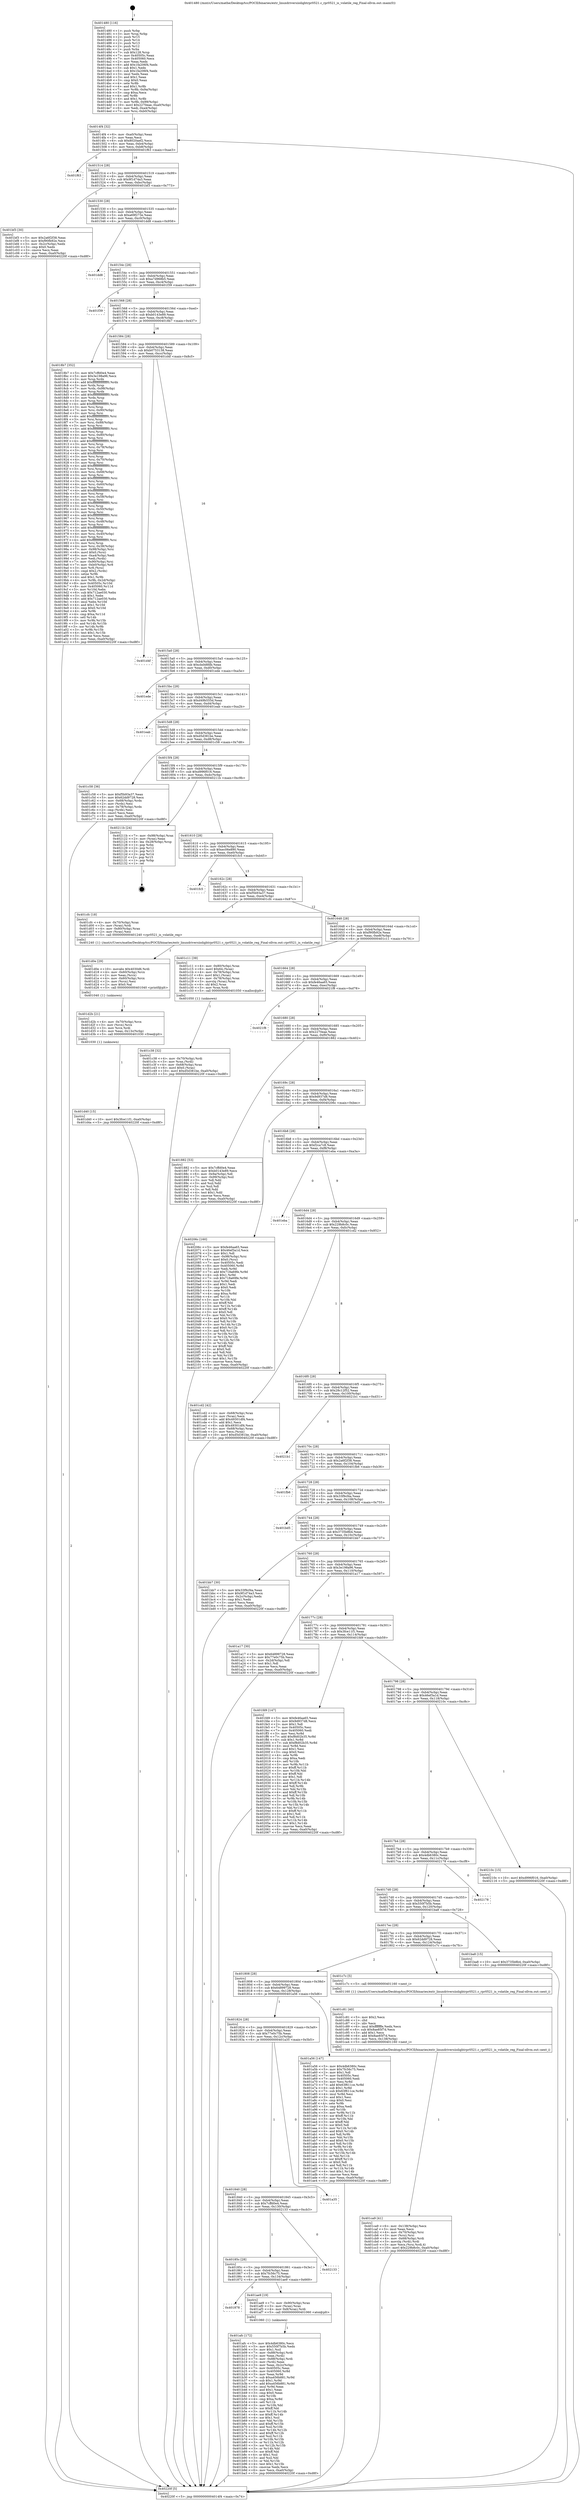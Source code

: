 digraph "0x401480" {
  label = "0x401480 (/mnt/c/Users/mathe/Desktop/tcc/POCII/binaries/extr_linuxdriversiiolightrpr0521.c_rpr0521_is_volatile_reg_Final-ollvm.out::main(0))"
  labelloc = "t"
  node[shape=record]

  Entry [label="",width=0.3,height=0.3,shape=circle,fillcolor=black,style=filled]
  "0x4014f4" [label="{
     0x4014f4 [32]\l
     | [instrs]\l
     &nbsp;&nbsp;0x4014f4 \<+6\>: mov -0xa0(%rbp),%eax\l
     &nbsp;&nbsp;0x4014fa \<+2\>: mov %eax,%ecx\l
     &nbsp;&nbsp;0x4014fc \<+6\>: sub $0x8020aef2,%ecx\l
     &nbsp;&nbsp;0x401502 \<+6\>: mov %eax,-0xb4(%rbp)\l
     &nbsp;&nbsp;0x401508 \<+6\>: mov %ecx,-0xb8(%rbp)\l
     &nbsp;&nbsp;0x40150e \<+6\>: je 0000000000401f63 \<main+0xae3\>\l
  }"]
  "0x401f63" [label="{
     0x401f63\l
  }", style=dashed]
  "0x401514" [label="{
     0x401514 [28]\l
     | [instrs]\l
     &nbsp;&nbsp;0x401514 \<+5\>: jmp 0000000000401519 \<main+0x99\>\l
     &nbsp;&nbsp;0x401519 \<+6\>: mov -0xb4(%rbp),%eax\l
     &nbsp;&nbsp;0x40151f \<+5\>: sub $0x9f1d74a3,%eax\l
     &nbsp;&nbsp;0x401524 \<+6\>: mov %eax,-0xbc(%rbp)\l
     &nbsp;&nbsp;0x40152a \<+6\>: je 0000000000401bf3 \<main+0x773\>\l
  }"]
  Exit [label="",width=0.3,height=0.3,shape=circle,fillcolor=black,style=filled,peripheries=2]
  "0x401bf3" [label="{
     0x401bf3 [30]\l
     | [instrs]\l
     &nbsp;&nbsp;0x401bf3 \<+5\>: mov $0x2a6f2f38,%eax\l
     &nbsp;&nbsp;0x401bf8 \<+5\>: mov $0xf90fb92e,%ecx\l
     &nbsp;&nbsp;0x401bfd \<+3\>: mov -0x2c(%rbp),%edx\l
     &nbsp;&nbsp;0x401c00 \<+3\>: cmp $0x0,%edx\l
     &nbsp;&nbsp;0x401c03 \<+3\>: cmove %ecx,%eax\l
     &nbsp;&nbsp;0x401c06 \<+6\>: mov %eax,-0xa0(%rbp)\l
     &nbsp;&nbsp;0x401c0c \<+5\>: jmp 000000000040220f \<main+0xd8f\>\l
  }"]
  "0x401530" [label="{
     0x401530 [28]\l
     | [instrs]\l
     &nbsp;&nbsp;0x401530 \<+5\>: jmp 0000000000401535 \<main+0xb5\>\l
     &nbsp;&nbsp;0x401535 \<+6\>: mov -0xb4(%rbp),%eax\l
     &nbsp;&nbsp;0x40153b \<+5\>: sub $0xa69f273e,%eax\l
     &nbsp;&nbsp;0x401540 \<+6\>: mov %eax,-0xc0(%rbp)\l
     &nbsp;&nbsp;0x401546 \<+6\>: je 0000000000401dd8 \<main+0x958\>\l
  }"]
  "0x401d40" [label="{
     0x401d40 [15]\l
     | [instrs]\l
     &nbsp;&nbsp;0x401d40 \<+10\>: movl $0x3fce11f1,-0xa0(%rbp)\l
     &nbsp;&nbsp;0x401d4a \<+5\>: jmp 000000000040220f \<main+0xd8f\>\l
  }"]
  "0x401dd8" [label="{
     0x401dd8\l
  }", style=dashed]
  "0x40154c" [label="{
     0x40154c [28]\l
     | [instrs]\l
     &nbsp;&nbsp;0x40154c \<+5\>: jmp 0000000000401551 \<main+0xd1\>\l
     &nbsp;&nbsp;0x401551 \<+6\>: mov -0xb4(%rbp),%eax\l
     &nbsp;&nbsp;0x401557 \<+5\>: sub $0xa7d968b5,%eax\l
     &nbsp;&nbsp;0x40155c \<+6\>: mov %eax,-0xc4(%rbp)\l
     &nbsp;&nbsp;0x401562 \<+6\>: je 0000000000401f39 \<main+0xab9\>\l
  }"]
  "0x401d2b" [label="{
     0x401d2b [21]\l
     | [instrs]\l
     &nbsp;&nbsp;0x401d2b \<+4\>: mov -0x70(%rbp),%rcx\l
     &nbsp;&nbsp;0x401d2f \<+3\>: mov (%rcx),%rcx\l
     &nbsp;&nbsp;0x401d32 \<+3\>: mov %rcx,%rdi\l
     &nbsp;&nbsp;0x401d35 \<+6\>: mov %eax,-0x13c(%rbp)\l
     &nbsp;&nbsp;0x401d3b \<+5\>: call 0000000000401030 \<free@plt\>\l
     | [calls]\l
     &nbsp;&nbsp;0x401030 \{1\} (unknown)\l
  }"]
  "0x401f39" [label="{
     0x401f39\l
  }", style=dashed]
  "0x401568" [label="{
     0x401568 [28]\l
     | [instrs]\l
     &nbsp;&nbsp;0x401568 \<+5\>: jmp 000000000040156d \<main+0xed\>\l
     &nbsp;&nbsp;0x40156d \<+6\>: mov -0xb4(%rbp),%eax\l
     &nbsp;&nbsp;0x401573 \<+5\>: sub $0xb0143e89,%eax\l
     &nbsp;&nbsp;0x401578 \<+6\>: mov %eax,-0xc8(%rbp)\l
     &nbsp;&nbsp;0x40157e \<+6\>: je 00000000004018b7 \<main+0x437\>\l
  }"]
  "0x401d0e" [label="{
     0x401d0e [29]\l
     | [instrs]\l
     &nbsp;&nbsp;0x401d0e \<+10\>: movabs $0x4030d6,%rdi\l
     &nbsp;&nbsp;0x401d18 \<+4\>: mov -0x60(%rbp),%rcx\l
     &nbsp;&nbsp;0x401d1c \<+2\>: mov %eax,(%rcx)\l
     &nbsp;&nbsp;0x401d1e \<+4\>: mov -0x60(%rbp),%rcx\l
     &nbsp;&nbsp;0x401d22 \<+2\>: mov (%rcx),%esi\l
     &nbsp;&nbsp;0x401d24 \<+2\>: mov $0x0,%al\l
     &nbsp;&nbsp;0x401d26 \<+5\>: call 0000000000401040 \<printf@plt\>\l
     | [calls]\l
     &nbsp;&nbsp;0x401040 \{1\} (unknown)\l
  }"]
  "0x4018b7" [label="{
     0x4018b7 [352]\l
     | [instrs]\l
     &nbsp;&nbsp;0x4018b7 \<+5\>: mov $0x7cffd0e4,%eax\l
     &nbsp;&nbsp;0x4018bc \<+5\>: mov $0x3e198a96,%ecx\l
     &nbsp;&nbsp;0x4018c1 \<+3\>: mov %rsp,%rdx\l
     &nbsp;&nbsp;0x4018c4 \<+4\>: add $0xfffffffffffffff0,%rdx\l
     &nbsp;&nbsp;0x4018c8 \<+3\>: mov %rdx,%rsp\l
     &nbsp;&nbsp;0x4018cb \<+7\>: mov %rdx,-0x98(%rbp)\l
     &nbsp;&nbsp;0x4018d2 \<+3\>: mov %rsp,%rdx\l
     &nbsp;&nbsp;0x4018d5 \<+4\>: add $0xfffffffffffffff0,%rdx\l
     &nbsp;&nbsp;0x4018d9 \<+3\>: mov %rdx,%rsp\l
     &nbsp;&nbsp;0x4018dc \<+3\>: mov %rsp,%rsi\l
     &nbsp;&nbsp;0x4018df \<+4\>: add $0xfffffffffffffff0,%rsi\l
     &nbsp;&nbsp;0x4018e3 \<+3\>: mov %rsi,%rsp\l
     &nbsp;&nbsp;0x4018e6 \<+7\>: mov %rsi,-0x90(%rbp)\l
     &nbsp;&nbsp;0x4018ed \<+3\>: mov %rsp,%rsi\l
     &nbsp;&nbsp;0x4018f0 \<+4\>: add $0xfffffffffffffff0,%rsi\l
     &nbsp;&nbsp;0x4018f4 \<+3\>: mov %rsi,%rsp\l
     &nbsp;&nbsp;0x4018f7 \<+7\>: mov %rsi,-0x88(%rbp)\l
     &nbsp;&nbsp;0x4018fe \<+3\>: mov %rsp,%rsi\l
     &nbsp;&nbsp;0x401901 \<+4\>: add $0xfffffffffffffff0,%rsi\l
     &nbsp;&nbsp;0x401905 \<+3\>: mov %rsi,%rsp\l
     &nbsp;&nbsp;0x401908 \<+4\>: mov %rsi,-0x80(%rbp)\l
     &nbsp;&nbsp;0x40190c \<+3\>: mov %rsp,%rsi\l
     &nbsp;&nbsp;0x40190f \<+4\>: add $0xfffffffffffffff0,%rsi\l
     &nbsp;&nbsp;0x401913 \<+3\>: mov %rsi,%rsp\l
     &nbsp;&nbsp;0x401916 \<+4\>: mov %rsi,-0x78(%rbp)\l
     &nbsp;&nbsp;0x40191a \<+3\>: mov %rsp,%rsi\l
     &nbsp;&nbsp;0x40191d \<+4\>: add $0xfffffffffffffff0,%rsi\l
     &nbsp;&nbsp;0x401921 \<+3\>: mov %rsi,%rsp\l
     &nbsp;&nbsp;0x401924 \<+4\>: mov %rsi,-0x70(%rbp)\l
     &nbsp;&nbsp;0x401928 \<+3\>: mov %rsp,%rsi\l
     &nbsp;&nbsp;0x40192b \<+4\>: add $0xfffffffffffffff0,%rsi\l
     &nbsp;&nbsp;0x40192f \<+3\>: mov %rsi,%rsp\l
     &nbsp;&nbsp;0x401932 \<+4\>: mov %rsi,-0x68(%rbp)\l
     &nbsp;&nbsp;0x401936 \<+3\>: mov %rsp,%rsi\l
     &nbsp;&nbsp;0x401939 \<+4\>: add $0xfffffffffffffff0,%rsi\l
     &nbsp;&nbsp;0x40193d \<+3\>: mov %rsi,%rsp\l
     &nbsp;&nbsp;0x401940 \<+4\>: mov %rsi,-0x60(%rbp)\l
     &nbsp;&nbsp;0x401944 \<+3\>: mov %rsp,%rsi\l
     &nbsp;&nbsp;0x401947 \<+4\>: add $0xfffffffffffffff0,%rsi\l
     &nbsp;&nbsp;0x40194b \<+3\>: mov %rsi,%rsp\l
     &nbsp;&nbsp;0x40194e \<+4\>: mov %rsi,-0x58(%rbp)\l
     &nbsp;&nbsp;0x401952 \<+3\>: mov %rsp,%rsi\l
     &nbsp;&nbsp;0x401955 \<+4\>: add $0xfffffffffffffff0,%rsi\l
     &nbsp;&nbsp;0x401959 \<+3\>: mov %rsi,%rsp\l
     &nbsp;&nbsp;0x40195c \<+4\>: mov %rsi,-0x50(%rbp)\l
     &nbsp;&nbsp;0x401960 \<+3\>: mov %rsp,%rsi\l
     &nbsp;&nbsp;0x401963 \<+4\>: add $0xfffffffffffffff0,%rsi\l
     &nbsp;&nbsp;0x401967 \<+3\>: mov %rsi,%rsp\l
     &nbsp;&nbsp;0x40196a \<+4\>: mov %rsi,-0x48(%rbp)\l
     &nbsp;&nbsp;0x40196e \<+3\>: mov %rsp,%rsi\l
     &nbsp;&nbsp;0x401971 \<+4\>: add $0xfffffffffffffff0,%rsi\l
     &nbsp;&nbsp;0x401975 \<+3\>: mov %rsi,%rsp\l
     &nbsp;&nbsp;0x401978 \<+4\>: mov %rsi,-0x40(%rbp)\l
     &nbsp;&nbsp;0x40197c \<+3\>: mov %rsp,%rsi\l
     &nbsp;&nbsp;0x40197f \<+4\>: add $0xfffffffffffffff0,%rsi\l
     &nbsp;&nbsp;0x401983 \<+3\>: mov %rsi,%rsp\l
     &nbsp;&nbsp;0x401986 \<+4\>: mov %rsi,-0x38(%rbp)\l
     &nbsp;&nbsp;0x40198a \<+7\>: mov -0x98(%rbp),%rsi\l
     &nbsp;&nbsp;0x401991 \<+6\>: movl $0x0,(%rsi)\l
     &nbsp;&nbsp;0x401997 \<+6\>: mov -0xa4(%rbp),%edi\l
     &nbsp;&nbsp;0x40199d \<+2\>: mov %edi,(%rdx)\l
     &nbsp;&nbsp;0x40199f \<+7\>: mov -0x90(%rbp),%rsi\l
     &nbsp;&nbsp;0x4019a6 \<+7\>: mov -0xb0(%rbp),%r8\l
     &nbsp;&nbsp;0x4019ad \<+3\>: mov %r8,(%rsi)\l
     &nbsp;&nbsp;0x4019b0 \<+3\>: cmpl $0x2,(%rdx)\l
     &nbsp;&nbsp;0x4019b3 \<+4\>: setne %r9b\l
     &nbsp;&nbsp;0x4019b7 \<+4\>: and $0x1,%r9b\l
     &nbsp;&nbsp;0x4019bb \<+4\>: mov %r9b,-0x2d(%rbp)\l
     &nbsp;&nbsp;0x4019bf \<+8\>: mov 0x40505c,%r10d\l
     &nbsp;&nbsp;0x4019c7 \<+8\>: mov 0x405060,%r11d\l
     &nbsp;&nbsp;0x4019cf \<+3\>: mov %r10d,%ebx\l
     &nbsp;&nbsp;0x4019d2 \<+6\>: sub $0x712ae030,%ebx\l
     &nbsp;&nbsp;0x4019d8 \<+3\>: sub $0x1,%ebx\l
     &nbsp;&nbsp;0x4019db \<+6\>: add $0x712ae030,%ebx\l
     &nbsp;&nbsp;0x4019e1 \<+4\>: imul %ebx,%r10d\l
     &nbsp;&nbsp;0x4019e5 \<+4\>: and $0x1,%r10d\l
     &nbsp;&nbsp;0x4019e9 \<+4\>: cmp $0x0,%r10d\l
     &nbsp;&nbsp;0x4019ed \<+4\>: sete %r9b\l
     &nbsp;&nbsp;0x4019f1 \<+4\>: cmp $0xa,%r11d\l
     &nbsp;&nbsp;0x4019f5 \<+4\>: setl %r14b\l
     &nbsp;&nbsp;0x4019f9 \<+3\>: mov %r9b,%r15b\l
     &nbsp;&nbsp;0x4019fc \<+3\>: and %r14b,%r15b\l
     &nbsp;&nbsp;0x4019ff \<+3\>: xor %r14b,%r9b\l
     &nbsp;&nbsp;0x401a02 \<+3\>: or %r9b,%r15b\l
     &nbsp;&nbsp;0x401a05 \<+4\>: test $0x1,%r15b\l
     &nbsp;&nbsp;0x401a09 \<+3\>: cmovne %ecx,%eax\l
     &nbsp;&nbsp;0x401a0c \<+6\>: mov %eax,-0xa0(%rbp)\l
     &nbsp;&nbsp;0x401a12 \<+5\>: jmp 000000000040220f \<main+0xd8f\>\l
  }"]
  "0x401584" [label="{
     0x401584 [28]\l
     | [instrs]\l
     &nbsp;&nbsp;0x401584 \<+5\>: jmp 0000000000401589 \<main+0x109\>\l
     &nbsp;&nbsp;0x401589 \<+6\>: mov -0xb4(%rbp),%eax\l
     &nbsp;&nbsp;0x40158f \<+5\>: sub $0xb0753138,%eax\l
     &nbsp;&nbsp;0x401594 \<+6\>: mov %eax,-0xcc(%rbp)\l
     &nbsp;&nbsp;0x40159a \<+6\>: je 0000000000401d4f \<main+0x8cf\>\l
  }"]
  "0x401ca9" [label="{
     0x401ca9 [41]\l
     | [instrs]\l
     &nbsp;&nbsp;0x401ca9 \<+6\>: mov -0x138(%rbp),%ecx\l
     &nbsp;&nbsp;0x401caf \<+3\>: imul %eax,%ecx\l
     &nbsp;&nbsp;0x401cb2 \<+4\>: mov -0x70(%rbp),%rsi\l
     &nbsp;&nbsp;0x401cb6 \<+3\>: mov (%rsi),%rsi\l
     &nbsp;&nbsp;0x401cb9 \<+4\>: mov -0x68(%rbp),%rdi\l
     &nbsp;&nbsp;0x401cbd \<+3\>: movslq (%rdi),%rdi\l
     &nbsp;&nbsp;0x401cc0 \<+3\>: mov %ecx,(%rsi,%rdi,4)\l
     &nbsp;&nbsp;0x401cc3 \<+10\>: movl $0x229b8c0c,-0xa0(%rbp)\l
     &nbsp;&nbsp;0x401ccd \<+5\>: jmp 000000000040220f \<main+0xd8f\>\l
  }"]
  "0x401d4f" [label="{
     0x401d4f\l
  }", style=dashed]
  "0x4015a0" [label="{
     0x4015a0 [28]\l
     | [instrs]\l
     &nbsp;&nbsp;0x4015a0 \<+5\>: jmp 00000000004015a5 \<main+0x125\>\l
     &nbsp;&nbsp;0x4015a5 \<+6\>: mov -0xb4(%rbp),%eax\l
     &nbsp;&nbsp;0x4015ab \<+5\>: sub $0xcbd48fdb,%eax\l
     &nbsp;&nbsp;0x4015b0 \<+6\>: mov %eax,-0xd0(%rbp)\l
     &nbsp;&nbsp;0x4015b6 \<+6\>: je 0000000000401ede \<main+0xa5e\>\l
  }"]
  "0x401c81" [label="{
     0x401c81 [40]\l
     | [instrs]\l
     &nbsp;&nbsp;0x401c81 \<+5\>: mov $0x2,%ecx\l
     &nbsp;&nbsp;0x401c86 \<+1\>: cltd\l
     &nbsp;&nbsp;0x401c87 \<+2\>: idiv %ecx\l
     &nbsp;&nbsp;0x401c89 \<+6\>: imul $0xfffffffe,%edx,%ecx\l
     &nbsp;&nbsp;0x401c8f \<+6\>: sub $0x8ae85f7d,%ecx\l
     &nbsp;&nbsp;0x401c95 \<+3\>: add $0x1,%ecx\l
     &nbsp;&nbsp;0x401c98 \<+6\>: add $0x8ae85f7d,%ecx\l
     &nbsp;&nbsp;0x401c9e \<+6\>: mov %ecx,-0x138(%rbp)\l
     &nbsp;&nbsp;0x401ca4 \<+5\>: call 0000000000401160 \<next_i\>\l
     | [calls]\l
     &nbsp;&nbsp;0x401160 \{1\} (/mnt/c/Users/mathe/Desktop/tcc/POCII/binaries/extr_linuxdriversiiolightrpr0521.c_rpr0521_is_volatile_reg_Final-ollvm.out::next_i)\l
  }"]
  "0x401ede" [label="{
     0x401ede\l
  }", style=dashed]
  "0x4015bc" [label="{
     0x4015bc [28]\l
     | [instrs]\l
     &nbsp;&nbsp;0x4015bc \<+5\>: jmp 00000000004015c1 \<main+0x141\>\l
     &nbsp;&nbsp;0x4015c1 \<+6\>: mov -0xb4(%rbp),%eax\l
     &nbsp;&nbsp;0x4015c7 \<+5\>: sub $0xd49b555d,%eax\l
     &nbsp;&nbsp;0x4015cc \<+6\>: mov %eax,-0xd4(%rbp)\l
     &nbsp;&nbsp;0x4015d2 \<+6\>: je 0000000000401eab \<main+0xa2b\>\l
  }"]
  "0x401c38" [label="{
     0x401c38 [32]\l
     | [instrs]\l
     &nbsp;&nbsp;0x401c38 \<+4\>: mov -0x70(%rbp),%rdi\l
     &nbsp;&nbsp;0x401c3c \<+3\>: mov %rax,(%rdi)\l
     &nbsp;&nbsp;0x401c3f \<+4\>: mov -0x68(%rbp),%rax\l
     &nbsp;&nbsp;0x401c43 \<+6\>: movl $0x0,(%rax)\l
     &nbsp;&nbsp;0x401c49 \<+10\>: movl $0xd5d381be,-0xa0(%rbp)\l
     &nbsp;&nbsp;0x401c53 \<+5\>: jmp 000000000040220f \<main+0xd8f\>\l
  }"]
  "0x401eab" [label="{
     0x401eab\l
  }", style=dashed]
  "0x4015d8" [label="{
     0x4015d8 [28]\l
     | [instrs]\l
     &nbsp;&nbsp;0x4015d8 \<+5\>: jmp 00000000004015dd \<main+0x15d\>\l
     &nbsp;&nbsp;0x4015dd \<+6\>: mov -0xb4(%rbp),%eax\l
     &nbsp;&nbsp;0x4015e3 \<+5\>: sub $0xd5d381be,%eax\l
     &nbsp;&nbsp;0x4015e8 \<+6\>: mov %eax,-0xd8(%rbp)\l
     &nbsp;&nbsp;0x4015ee \<+6\>: je 0000000000401c58 \<main+0x7d8\>\l
  }"]
  "0x401afc" [label="{
     0x401afc [172]\l
     | [instrs]\l
     &nbsp;&nbsp;0x401afc \<+5\>: mov $0x4db6380c,%ecx\l
     &nbsp;&nbsp;0x401b01 \<+5\>: mov $0x550f7b5b,%edx\l
     &nbsp;&nbsp;0x401b06 \<+3\>: mov $0x1,%sil\l
     &nbsp;&nbsp;0x401b09 \<+7\>: mov -0x88(%rbp),%rdi\l
     &nbsp;&nbsp;0x401b10 \<+2\>: mov %eax,(%rdi)\l
     &nbsp;&nbsp;0x401b12 \<+7\>: mov -0x88(%rbp),%rdi\l
     &nbsp;&nbsp;0x401b19 \<+2\>: mov (%rdi),%eax\l
     &nbsp;&nbsp;0x401b1b \<+3\>: mov %eax,-0x2c(%rbp)\l
     &nbsp;&nbsp;0x401b1e \<+7\>: mov 0x40505c,%eax\l
     &nbsp;&nbsp;0x401b25 \<+8\>: mov 0x405060,%r8d\l
     &nbsp;&nbsp;0x401b2d \<+3\>: mov %eax,%r9d\l
     &nbsp;&nbsp;0x401b30 \<+7\>: sub $0xa456b881,%r9d\l
     &nbsp;&nbsp;0x401b37 \<+4\>: sub $0x1,%r9d\l
     &nbsp;&nbsp;0x401b3b \<+7\>: add $0xa456b881,%r9d\l
     &nbsp;&nbsp;0x401b42 \<+4\>: imul %r9d,%eax\l
     &nbsp;&nbsp;0x401b46 \<+3\>: and $0x1,%eax\l
     &nbsp;&nbsp;0x401b49 \<+3\>: cmp $0x0,%eax\l
     &nbsp;&nbsp;0x401b4c \<+4\>: sete %r10b\l
     &nbsp;&nbsp;0x401b50 \<+4\>: cmp $0xa,%r8d\l
     &nbsp;&nbsp;0x401b54 \<+4\>: setl %r11b\l
     &nbsp;&nbsp;0x401b58 \<+3\>: mov %r10b,%bl\l
     &nbsp;&nbsp;0x401b5b \<+3\>: xor $0xff,%bl\l
     &nbsp;&nbsp;0x401b5e \<+3\>: mov %r11b,%r14b\l
     &nbsp;&nbsp;0x401b61 \<+4\>: xor $0xff,%r14b\l
     &nbsp;&nbsp;0x401b65 \<+4\>: xor $0x1,%sil\l
     &nbsp;&nbsp;0x401b69 \<+3\>: mov %bl,%r15b\l
     &nbsp;&nbsp;0x401b6c \<+4\>: and $0xff,%r15b\l
     &nbsp;&nbsp;0x401b70 \<+3\>: and %sil,%r10b\l
     &nbsp;&nbsp;0x401b73 \<+3\>: mov %r14b,%r12b\l
     &nbsp;&nbsp;0x401b76 \<+4\>: and $0xff,%r12b\l
     &nbsp;&nbsp;0x401b7a \<+3\>: and %sil,%r11b\l
     &nbsp;&nbsp;0x401b7d \<+3\>: or %r10b,%r15b\l
     &nbsp;&nbsp;0x401b80 \<+3\>: or %r11b,%r12b\l
     &nbsp;&nbsp;0x401b83 \<+3\>: xor %r12b,%r15b\l
     &nbsp;&nbsp;0x401b86 \<+3\>: or %r14b,%bl\l
     &nbsp;&nbsp;0x401b89 \<+3\>: xor $0xff,%bl\l
     &nbsp;&nbsp;0x401b8c \<+4\>: or $0x1,%sil\l
     &nbsp;&nbsp;0x401b90 \<+3\>: and %sil,%bl\l
     &nbsp;&nbsp;0x401b93 \<+3\>: or %bl,%r15b\l
     &nbsp;&nbsp;0x401b96 \<+4\>: test $0x1,%r15b\l
     &nbsp;&nbsp;0x401b9a \<+3\>: cmovne %edx,%ecx\l
     &nbsp;&nbsp;0x401b9d \<+6\>: mov %ecx,-0xa0(%rbp)\l
     &nbsp;&nbsp;0x401ba3 \<+5\>: jmp 000000000040220f \<main+0xd8f\>\l
  }"]
  "0x401c58" [label="{
     0x401c58 [36]\l
     | [instrs]\l
     &nbsp;&nbsp;0x401c58 \<+5\>: mov $0xf5b93a37,%eax\l
     &nbsp;&nbsp;0x401c5d \<+5\>: mov $0x62dd9728,%ecx\l
     &nbsp;&nbsp;0x401c62 \<+4\>: mov -0x68(%rbp),%rdx\l
     &nbsp;&nbsp;0x401c66 \<+2\>: mov (%rdx),%esi\l
     &nbsp;&nbsp;0x401c68 \<+4\>: mov -0x78(%rbp),%rdx\l
     &nbsp;&nbsp;0x401c6c \<+2\>: cmp (%rdx),%esi\l
     &nbsp;&nbsp;0x401c6e \<+3\>: cmovl %ecx,%eax\l
     &nbsp;&nbsp;0x401c71 \<+6\>: mov %eax,-0xa0(%rbp)\l
     &nbsp;&nbsp;0x401c77 \<+5\>: jmp 000000000040220f \<main+0xd8f\>\l
  }"]
  "0x4015f4" [label="{
     0x4015f4 [28]\l
     | [instrs]\l
     &nbsp;&nbsp;0x4015f4 \<+5\>: jmp 00000000004015f9 \<main+0x179\>\l
     &nbsp;&nbsp;0x4015f9 \<+6\>: mov -0xb4(%rbp),%eax\l
     &nbsp;&nbsp;0x4015ff \<+5\>: sub $0xd996f016,%eax\l
     &nbsp;&nbsp;0x401604 \<+6\>: mov %eax,-0xdc(%rbp)\l
     &nbsp;&nbsp;0x40160a \<+6\>: je 000000000040211b \<main+0xc9b\>\l
  }"]
  "0x401878" [label="{
     0x401878\l
  }", style=dashed]
  "0x40211b" [label="{
     0x40211b [24]\l
     | [instrs]\l
     &nbsp;&nbsp;0x40211b \<+7\>: mov -0x98(%rbp),%rax\l
     &nbsp;&nbsp;0x402122 \<+2\>: mov (%rax),%eax\l
     &nbsp;&nbsp;0x402124 \<+4\>: lea -0x28(%rbp),%rsp\l
     &nbsp;&nbsp;0x402128 \<+1\>: pop %rbx\l
     &nbsp;&nbsp;0x402129 \<+2\>: pop %r12\l
     &nbsp;&nbsp;0x40212b \<+2\>: pop %r13\l
     &nbsp;&nbsp;0x40212d \<+2\>: pop %r14\l
     &nbsp;&nbsp;0x40212f \<+2\>: pop %r15\l
     &nbsp;&nbsp;0x402131 \<+1\>: pop %rbp\l
     &nbsp;&nbsp;0x402132 \<+1\>: ret\l
  }"]
  "0x401610" [label="{
     0x401610 [28]\l
     | [instrs]\l
     &nbsp;&nbsp;0x401610 \<+5\>: jmp 0000000000401615 \<main+0x195\>\l
     &nbsp;&nbsp;0x401615 \<+6\>: mov -0xb4(%rbp),%eax\l
     &nbsp;&nbsp;0x40161b \<+5\>: sub $0xec06e890,%eax\l
     &nbsp;&nbsp;0x401620 \<+6\>: mov %eax,-0xe0(%rbp)\l
     &nbsp;&nbsp;0x401626 \<+6\>: je 0000000000401fc5 \<main+0xb45\>\l
  }"]
  "0x401ae9" [label="{
     0x401ae9 [19]\l
     | [instrs]\l
     &nbsp;&nbsp;0x401ae9 \<+7\>: mov -0x90(%rbp),%rax\l
     &nbsp;&nbsp;0x401af0 \<+3\>: mov (%rax),%rax\l
     &nbsp;&nbsp;0x401af3 \<+4\>: mov 0x8(%rax),%rdi\l
     &nbsp;&nbsp;0x401af7 \<+5\>: call 0000000000401060 \<atoi@plt\>\l
     | [calls]\l
     &nbsp;&nbsp;0x401060 \{1\} (unknown)\l
  }"]
  "0x401fc5" [label="{
     0x401fc5\l
  }", style=dashed]
  "0x40162c" [label="{
     0x40162c [28]\l
     | [instrs]\l
     &nbsp;&nbsp;0x40162c \<+5\>: jmp 0000000000401631 \<main+0x1b1\>\l
     &nbsp;&nbsp;0x401631 \<+6\>: mov -0xb4(%rbp),%eax\l
     &nbsp;&nbsp;0x401637 \<+5\>: sub $0xf5b93a37,%eax\l
     &nbsp;&nbsp;0x40163c \<+6\>: mov %eax,-0xe4(%rbp)\l
     &nbsp;&nbsp;0x401642 \<+6\>: je 0000000000401cfc \<main+0x87c\>\l
  }"]
  "0x40185c" [label="{
     0x40185c [28]\l
     | [instrs]\l
     &nbsp;&nbsp;0x40185c \<+5\>: jmp 0000000000401861 \<main+0x3e1\>\l
     &nbsp;&nbsp;0x401861 \<+6\>: mov -0xb4(%rbp),%eax\l
     &nbsp;&nbsp;0x401867 \<+5\>: sub $0x7fc56c75,%eax\l
     &nbsp;&nbsp;0x40186c \<+6\>: mov %eax,-0x134(%rbp)\l
     &nbsp;&nbsp;0x401872 \<+6\>: je 0000000000401ae9 \<main+0x669\>\l
  }"]
  "0x401cfc" [label="{
     0x401cfc [18]\l
     | [instrs]\l
     &nbsp;&nbsp;0x401cfc \<+4\>: mov -0x70(%rbp),%rax\l
     &nbsp;&nbsp;0x401d00 \<+3\>: mov (%rax),%rdi\l
     &nbsp;&nbsp;0x401d03 \<+4\>: mov -0x80(%rbp),%rax\l
     &nbsp;&nbsp;0x401d07 \<+2\>: mov (%rax),%esi\l
     &nbsp;&nbsp;0x401d09 \<+5\>: call 0000000000401240 \<rpr0521_is_volatile_reg\>\l
     | [calls]\l
     &nbsp;&nbsp;0x401240 \{1\} (/mnt/c/Users/mathe/Desktop/tcc/POCII/binaries/extr_linuxdriversiiolightrpr0521.c_rpr0521_is_volatile_reg_Final-ollvm.out::rpr0521_is_volatile_reg)\l
  }"]
  "0x401648" [label="{
     0x401648 [28]\l
     | [instrs]\l
     &nbsp;&nbsp;0x401648 \<+5\>: jmp 000000000040164d \<main+0x1cd\>\l
     &nbsp;&nbsp;0x40164d \<+6\>: mov -0xb4(%rbp),%eax\l
     &nbsp;&nbsp;0x401653 \<+5\>: sub $0xf90fb92e,%eax\l
     &nbsp;&nbsp;0x401658 \<+6\>: mov %eax,-0xe8(%rbp)\l
     &nbsp;&nbsp;0x40165e \<+6\>: je 0000000000401c11 \<main+0x791\>\l
  }"]
  "0x402133" [label="{
     0x402133\l
  }", style=dashed]
  "0x401c11" [label="{
     0x401c11 [39]\l
     | [instrs]\l
     &nbsp;&nbsp;0x401c11 \<+4\>: mov -0x80(%rbp),%rax\l
     &nbsp;&nbsp;0x401c15 \<+6\>: movl $0x64,(%rax)\l
     &nbsp;&nbsp;0x401c1b \<+4\>: mov -0x78(%rbp),%rax\l
     &nbsp;&nbsp;0x401c1f \<+6\>: movl $0x1,(%rax)\l
     &nbsp;&nbsp;0x401c25 \<+4\>: mov -0x78(%rbp),%rax\l
     &nbsp;&nbsp;0x401c29 \<+3\>: movslq (%rax),%rax\l
     &nbsp;&nbsp;0x401c2c \<+4\>: shl $0x2,%rax\l
     &nbsp;&nbsp;0x401c30 \<+3\>: mov %rax,%rdi\l
     &nbsp;&nbsp;0x401c33 \<+5\>: call 0000000000401050 \<malloc@plt\>\l
     | [calls]\l
     &nbsp;&nbsp;0x401050 \{1\} (unknown)\l
  }"]
  "0x401664" [label="{
     0x401664 [28]\l
     | [instrs]\l
     &nbsp;&nbsp;0x401664 \<+5\>: jmp 0000000000401669 \<main+0x1e9\>\l
     &nbsp;&nbsp;0x401669 \<+6\>: mov -0xb4(%rbp),%eax\l
     &nbsp;&nbsp;0x40166f \<+5\>: sub $0xfe46aa65,%eax\l
     &nbsp;&nbsp;0x401674 \<+6\>: mov %eax,-0xec(%rbp)\l
     &nbsp;&nbsp;0x40167a \<+6\>: je 00000000004021f8 \<main+0xd78\>\l
  }"]
  "0x401840" [label="{
     0x401840 [28]\l
     | [instrs]\l
     &nbsp;&nbsp;0x401840 \<+5\>: jmp 0000000000401845 \<main+0x3c5\>\l
     &nbsp;&nbsp;0x401845 \<+6\>: mov -0xb4(%rbp),%eax\l
     &nbsp;&nbsp;0x40184b \<+5\>: sub $0x7cffd0e4,%eax\l
     &nbsp;&nbsp;0x401850 \<+6\>: mov %eax,-0x130(%rbp)\l
     &nbsp;&nbsp;0x401856 \<+6\>: je 0000000000402133 \<main+0xcb3\>\l
  }"]
  "0x4021f8" [label="{
     0x4021f8\l
  }", style=dashed]
  "0x401680" [label="{
     0x401680 [28]\l
     | [instrs]\l
     &nbsp;&nbsp;0x401680 \<+5\>: jmp 0000000000401685 \<main+0x205\>\l
     &nbsp;&nbsp;0x401685 \<+6\>: mov -0xb4(%rbp),%eax\l
     &nbsp;&nbsp;0x40168b \<+5\>: sub $0x2270eae,%eax\l
     &nbsp;&nbsp;0x401690 \<+6\>: mov %eax,-0xf0(%rbp)\l
     &nbsp;&nbsp;0x401696 \<+6\>: je 0000000000401882 \<main+0x402\>\l
  }"]
  "0x401a35" [label="{
     0x401a35\l
  }", style=dashed]
  "0x401882" [label="{
     0x401882 [53]\l
     | [instrs]\l
     &nbsp;&nbsp;0x401882 \<+5\>: mov $0x7cffd0e4,%eax\l
     &nbsp;&nbsp;0x401887 \<+5\>: mov $0xb0143e89,%ecx\l
     &nbsp;&nbsp;0x40188c \<+6\>: mov -0x9a(%rbp),%dl\l
     &nbsp;&nbsp;0x401892 \<+7\>: mov -0x99(%rbp),%sil\l
     &nbsp;&nbsp;0x401899 \<+3\>: mov %dl,%dil\l
     &nbsp;&nbsp;0x40189c \<+3\>: and %sil,%dil\l
     &nbsp;&nbsp;0x40189f \<+3\>: xor %sil,%dl\l
     &nbsp;&nbsp;0x4018a2 \<+3\>: or %dl,%dil\l
     &nbsp;&nbsp;0x4018a5 \<+4\>: test $0x1,%dil\l
     &nbsp;&nbsp;0x4018a9 \<+3\>: cmovne %ecx,%eax\l
     &nbsp;&nbsp;0x4018ac \<+6\>: mov %eax,-0xa0(%rbp)\l
     &nbsp;&nbsp;0x4018b2 \<+5\>: jmp 000000000040220f \<main+0xd8f\>\l
  }"]
  "0x40169c" [label="{
     0x40169c [28]\l
     | [instrs]\l
     &nbsp;&nbsp;0x40169c \<+5\>: jmp 00000000004016a1 \<main+0x221\>\l
     &nbsp;&nbsp;0x4016a1 \<+6\>: mov -0xb4(%rbp),%eax\l
     &nbsp;&nbsp;0x4016a7 \<+5\>: sub $0x9d937d8,%eax\l
     &nbsp;&nbsp;0x4016ac \<+6\>: mov %eax,-0xf4(%rbp)\l
     &nbsp;&nbsp;0x4016b2 \<+6\>: je 000000000040206c \<main+0xbec\>\l
  }"]
  "0x40220f" [label="{
     0x40220f [5]\l
     | [instrs]\l
     &nbsp;&nbsp;0x40220f \<+5\>: jmp 00000000004014f4 \<main+0x74\>\l
  }"]
  "0x401480" [label="{
     0x401480 [116]\l
     | [instrs]\l
     &nbsp;&nbsp;0x401480 \<+1\>: push %rbp\l
     &nbsp;&nbsp;0x401481 \<+3\>: mov %rsp,%rbp\l
     &nbsp;&nbsp;0x401484 \<+2\>: push %r15\l
     &nbsp;&nbsp;0x401486 \<+2\>: push %r14\l
     &nbsp;&nbsp;0x401488 \<+2\>: push %r13\l
     &nbsp;&nbsp;0x40148a \<+2\>: push %r12\l
     &nbsp;&nbsp;0x40148c \<+1\>: push %rbx\l
     &nbsp;&nbsp;0x40148d \<+7\>: sub $0x128,%rsp\l
     &nbsp;&nbsp;0x401494 \<+7\>: mov 0x40505c,%eax\l
     &nbsp;&nbsp;0x40149b \<+7\>: mov 0x405060,%ecx\l
     &nbsp;&nbsp;0x4014a2 \<+2\>: mov %eax,%edx\l
     &nbsp;&nbsp;0x4014a4 \<+6\>: add $0x1fa206f4,%edx\l
     &nbsp;&nbsp;0x4014aa \<+3\>: sub $0x1,%edx\l
     &nbsp;&nbsp;0x4014ad \<+6\>: sub $0x1fa206f4,%edx\l
     &nbsp;&nbsp;0x4014b3 \<+3\>: imul %edx,%eax\l
     &nbsp;&nbsp;0x4014b6 \<+3\>: and $0x1,%eax\l
     &nbsp;&nbsp;0x4014b9 \<+3\>: cmp $0x0,%eax\l
     &nbsp;&nbsp;0x4014bc \<+4\>: sete %r8b\l
     &nbsp;&nbsp;0x4014c0 \<+4\>: and $0x1,%r8b\l
     &nbsp;&nbsp;0x4014c4 \<+7\>: mov %r8b,-0x9a(%rbp)\l
     &nbsp;&nbsp;0x4014cb \<+3\>: cmp $0xa,%ecx\l
     &nbsp;&nbsp;0x4014ce \<+4\>: setl %r8b\l
     &nbsp;&nbsp;0x4014d2 \<+4\>: and $0x1,%r8b\l
     &nbsp;&nbsp;0x4014d6 \<+7\>: mov %r8b,-0x99(%rbp)\l
     &nbsp;&nbsp;0x4014dd \<+10\>: movl $0x2270eae,-0xa0(%rbp)\l
     &nbsp;&nbsp;0x4014e7 \<+6\>: mov %edi,-0xa4(%rbp)\l
     &nbsp;&nbsp;0x4014ed \<+7\>: mov %rsi,-0xb0(%rbp)\l
  }"]
  "0x401824" [label="{
     0x401824 [28]\l
     | [instrs]\l
     &nbsp;&nbsp;0x401824 \<+5\>: jmp 0000000000401829 \<main+0x3a9\>\l
     &nbsp;&nbsp;0x401829 \<+6\>: mov -0xb4(%rbp),%eax\l
     &nbsp;&nbsp;0x40182f \<+5\>: sub $0x77e0c75b,%eax\l
     &nbsp;&nbsp;0x401834 \<+6\>: mov %eax,-0x12c(%rbp)\l
     &nbsp;&nbsp;0x40183a \<+6\>: je 0000000000401a35 \<main+0x5b5\>\l
  }"]
  "0x401a56" [label="{
     0x401a56 [147]\l
     | [instrs]\l
     &nbsp;&nbsp;0x401a56 \<+5\>: mov $0x4db6380c,%eax\l
     &nbsp;&nbsp;0x401a5b \<+5\>: mov $0x7fc56c75,%ecx\l
     &nbsp;&nbsp;0x401a60 \<+2\>: mov $0x1,%dl\l
     &nbsp;&nbsp;0x401a62 \<+7\>: mov 0x40505c,%esi\l
     &nbsp;&nbsp;0x401a69 \<+7\>: mov 0x405060,%edi\l
     &nbsp;&nbsp;0x401a70 \<+3\>: mov %esi,%r8d\l
     &nbsp;&nbsp;0x401a73 \<+7\>: add $0x63f611ce,%r8d\l
     &nbsp;&nbsp;0x401a7a \<+4\>: sub $0x1,%r8d\l
     &nbsp;&nbsp;0x401a7e \<+7\>: sub $0x63f611ce,%r8d\l
     &nbsp;&nbsp;0x401a85 \<+4\>: imul %r8d,%esi\l
     &nbsp;&nbsp;0x401a89 \<+3\>: and $0x1,%esi\l
     &nbsp;&nbsp;0x401a8c \<+3\>: cmp $0x0,%esi\l
     &nbsp;&nbsp;0x401a8f \<+4\>: sete %r9b\l
     &nbsp;&nbsp;0x401a93 \<+3\>: cmp $0xa,%edi\l
     &nbsp;&nbsp;0x401a96 \<+4\>: setl %r10b\l
     &nbsp;&nbsp;0x401a9a \<+3\>: mov %r9b,%r11b\l
     &nbsp;&nbsp;0x401a9d \<+4\>: xor $0xff,%r11b\l
     &nbsp;&nbsp;0x401aa1 \<+3\>: mov %r10b,%bl\l
     &nbsp;&nbsp;0x401aa4 \<+3\>: xor $0xff,%bl\l
     &nbsp;&nbsp;0x401aa7 \<+3\>: xor $0x0,%dl\l
     &nbsp;&nbsp;0x401aaa \<+3\>: mov %r11b,%r14b\l
     &nbsp;&nbsp;0x401aad \<+4\>: and $0x0,%r14b\l
     &nbsp;&nbsp;0x401ab1 \<+3\>: and %dl,%r9b\l
     &nbsp;&nbsp;0x401ab4 \<+3\>: mov %bl,%r15b\l
     &nbsp;&nbsp;0x401ab7 \<+4\>: and $0x0,%r15b\l
     &nbsp;&nbsp;0x401abb \<+3\>: and %dl,%r10b\l
     &nbsp;&nbsp;0x401abe \<+3\>: or %r9b,%r14b\l
     &nbsp;&nbsp;0x401ac1 \<+3\>: or %r10b,%r15b\l
     &nbsp;&nbsp;0x401ac4 \<+3\>: xor %r15b,%r14b\l
     &nbsp;&nbsp;0x401ac7 \<+3\>: or %bl,%r11b\l
     &nbsp;&nbsp;0x401aca \<+4\>: xor $0xff,%r11b\l
     &nbsp;&nbsp;0x401ace \<+3\>: or $0x0,%dl\l
     &nbsp;&nbsp;0x401ad1 \<+3\>: and %dl,%r11b\l
     &nbsp;&nbsp;0x401ad4 \<+3\>: or %r11b,%r14b\l
     &nbsp;&nbsp;0x401ad7 \<+4\>: test $0x1,%r14b\l
     &nbsp;&nbsp;0x401adb \<+3\>: cmovne %ecx,%eax\l
     &nbsp;&nbsp;0x401ade \<+6\>: mov %eax,-0xa0(%rbp)\l
     &nbsp;&nbsp;0x401ae4 \<+5\>: jmp 000000000040220f \<main+0xd8f\>\l
  }"]
  "0x40206c" [label="{
     0x40206c [160]\l
     | [instrs]\l
     &nbsp;&nbsp;0x40206c \<+5\>: mov $0xfe46aa65,%eax\l
     &nbsp;&nbsp;0x402071 \<+5\>: mov $0x46ef3a1d,%ecx\l
     &nbsp;&nbsp;0x402076 \<+2\>: mov $0x1,%dl\l
     &nbsp;&nbsp;0x402078 \<+7\>: mov -0x98(%rbp),%rsi\l
     &nbsp;&nbsp;0x40207f \<+6\>: movl $0x0,(%rsi)\l
     &nbsp;&nbsp;0x402085 \<+7\>: mov 0x40505c,%edi\l
     &nbsp;&nbsp;0x40208c \<+8\>: mov 0x405060,%r8d\l
     &nbsp;&nbsp;0x402094 \<+3\>: mov %edi,%r9d\l
     &nbsp;&nbsp;0x402097 \<+7\>: add $0x718a69fe,%r9d\l
     &nbsp;&nbsp;0x40209e \<+4\>: sub $0x1,%r9d\l
     &nbsp;&nbsp;0x4020a2 \<+7\>: sub $0x718a69fe,%r9d\l
     &nbsp;&nbsp;0x4020a9 \<+4\>: imul %r9d,%edi\l
     &nbsp;&nbsp;0x4020ad \<+3\>: and $0x1,%edi\l
     &nbsp;&nbsp;0x4020b0 \<+3\>: cmp $0x0,%edi\l
     &nbsp;&nbsp;0x4020b3 \<+4\>: sete %r10b\l
     &nbsp;&nbsp;0x4020b7 \<+4\>: cmp $0xa,%r8d\l
     &nbsp;&nbsp;0x4020bb \<+4\>: setl %r11b\l
     &nbsp;&nbsp;0x4020bf \<+3\>: mov %r10b,%bl\l
     &nbsp;&nbsp;0x4020c2 \<+3\>: xor $0xff,%bl\l
     &nbsp;&nbsp;0x4020c5 \<+3\>: mov %r11b,%r14b\l
     &nbsp;&nbsp;0x4020c8 \<+4\>: xor $0xff,%r14b\l
     &nbsp;&nbsp;0x4020cc \<+3\>: xor $0x0,%dl\l
     &nbsp;&nbsp;0x4020cf \<+3\>: mov %bl,%r15b\l
     &nbsp;&nbsp;0x4020d2 \<+4\>: and $0x0,%r15b\l
     &nbsp;&nbsp;0x4020d6 \<+3\>: and %dl,%r10b\l
     &nbsp;&nbsp;0x4020d9 \<+3\>: mov %r14b,%r12b\l
     &nbsp;&nbsp;0x4020dc \<+4\>: and $0x0,%r12b\l
     &nbsp;&nbsp;0x4020e0 \<+3\>: and %dl,%r11b\l
     &nbsp;&nbsp;0x4020e3 \<+3\>: or %r10b,%r15b\l
     &nbsp;&nbsp;0x4020e6 \<+3\>: or %r11b,%r12b\l
     &nbsp;&nbsp;0x4020e9 \<+3\>: xor %r12b,%r15b\l
     &nbsp;&nbsp;0x4020ec \<+3\>: or %r14b,%bl\l
     &nbsp;&nbsp;0x4020ef \<+3\>: xor $0xff,%bl\l
     &nbsp;&nbsp;0x4020f2 \<+3\>: or $0x0,%dl\l
     &nbsp;&nbsp;0x4020f5 \<+2\>: and %dl,%bl\l
     &nbsp;&nbsp;0x4020f7 \<+3\>: or %bl,%r15b\l
     &nbsp;&nbsp;0x4020fa \<+4\>: test $0x1,%r15b\l
     &nbsp;&nbsp;0x4020fe \<+3\>: cmovne %ecx,%eax\l
     &nbsp;&nbsp;0x402101 \<+6\>: mov %eax,-0xa0(%rbp)\l
     &nbsp;&nbsp;0x402107 \<+5\>: jmp 000000000040220f \<main+0xd8f\>\l
  }"]
  "0x4016b8" [label="{
     0x4016b8 [28]\l
     | [instrs]\l
     &nbsp;&nbsp;0x4016b8 \<+5\>: jmp 00000000004016bd \<main+0x23d\>\l
     &nbsp;&nbsp;0x4016bd \<+6\>: mov -0xb4(%rbp),%eax\l
     &nbsp;&nbsp;0x4016c3 \<+5\>: sub $0xf2ca7c8,%eax\l
     &nbsp;&nbsp;0x4016c8 \<+6\>: mov %eax,-0xf8(%rbp)\l
     &nbsp;&nbsp;0x4016ce \<+6\>: je 0000000000401eba \<main+0xa3a\>\l
  }"]
  "0x401808" [label="{
     0x401808 [28]\l
     | [instrs]\l
     &nbsp;&nbsp;0x401808 \<+5\>: jmp 000000000040180d \<main+0x38d\>\l
     &nbsp;&nbsp;0x40180d \<+6\>: mov -0xb4(%rbp),%eax\l
     &nbsp;&nbsp;0x401813 \<+5\>: sub $0x64899728,%eax\l
     &nbsp;&nbsp;0x401818 \<+6\>: mov %eax,-0x128(%rbp)\l
     &nbsp;&nbsp;0x40181e \<+6\>: je 0000000000401a56 \<main+0x5d6\>\l
  }"]
  "0x401eba" [label="{
     0x401eba\l
  }", style=dashed]
  "0x4016d4" [label="{
     0x4016d4 [28]\l
     | [instrs]\l
     &nbsp;&nbsp;0x4016d4 \<+5\>: jmp 00000000004016d9 \<main+0x259\>\l
     &nbsp;&nbsp;0x4016d9 \<+6\>: mov -0xb4(%rbp),%eax\l
     &nbsp;&nbsp;0x4016df \<+5\>: sub $0x229b8c0c,%eax\l
     &nbsp;&nbsp;0x4016e4 \<+6\>: mov %eax,-0xfc(%rbp)\l
     &nbsp;&nbsp;0x4016ea \<+6\>: je 0000000000401cd2 \<main+0x852\>\l
  }"]
  "0x401c7c" [label="{
     0x401c7c [5]\l
     | [instrs]\l
     &nbsp;&nbsp;0x401c7c \<+5\>: call 0000000000401160 \<next_i\>\l
     | [calls]\l
     &nbsp;&nbsp;0x401160 \{1\} (/mnt/c/Users/mathe/Desktop/tcc/POCII/binaries/extr_linuxdriversiiolightrpr0521.c_rpr0521_is_volatile_reg_Final-ollvm.out::next_i)\l
  }"]
  "0x401cd2" [label="{
     0x401cd2 [42]\l
     | [instrs]\l
     &nbsp;&nbsp;0x401cd2 \<+4\>: mov -0x68(%rbp),%rax\l
     &nbsp;&nbsp;0x401cd6 \<+2\>: mov (%rax),%ecx\l
     &nbsp;&nbsp;0x401cd8 \<+6\>: add $0x49301df4,%ecx\l
     &nbsp;&nbsp;0x401cde \<+3\>: add $0x1,%ecx\l
     &nbsp;&nbsp;0x401ce1 \<+6\>: sub $0x49301df4,%ecx\l
     &nbsp;&nbsp;0x401ce7 \<+4\>: mov -0x68(%rbp),%rax\l
     &nbsp;&nbsp;0x401ceb \<+2\>: mov %ecx,(%rax)\l
     &nbsp;&nbsp;0x401ced \<+10\>: movl $0xd5d381be,-0xa0(%rbp)\l
     &nbsp;&nbsp;0x401cf7 \<+5\>: jmp 000000000040220f \<main+0xd8f\>\l
  }"]
  "0x4016f0" [label="{
     0x4016f0 [28]\l
     | [instrs]\l
     &nbsp;&nbsp;0x4016f0 \<+5\>: jmp 00000000004016f5 \<main+0x275\>\l
     &nbsp;&nbsp;0x4016f5 \<+6\>: mov -0xb4(%rbp),%eax\l
     &nbsp;&nbsp;0x4016fb \<+5\>: sub $0x28c12f52,%eax\l
     &nbsp;&nbsp;0x401700 \<+6\>: mov %eax,-0x100(%rbp)\l
     &nbsp;&nbsp;0x401706 \<+6\>: je 00000000004021b1 \<main+0xd31\>\l
  }"]
  "0x4017ec" [label="{
     0x4017ec [28]\l
     | [instrs]\l
     &nbsp;&nbsp;0x4017ec \<+5\>: jmp 00000000004017f1 \<main+0x371\>\l
     &nbsp;&nbsp;0x4017f1 \<+6\>: mov -0xb4(%rbp),%eax\l
     &nbsp;&nbsp;0x4017f7 \<+5\>: sub $0x62dd9728,%eax\l
     &nbsp;&nbsp;0x4017fc \<+6\>: mov %eax,-0x124(%rbp)\l
     &nbsp;&nbsp;0x401802 \<+6\>: je 0000000000401c7c \<main+0x7fc\>\l
  }"]
  "0x4021b1" [label="{
     0x4021b1\l
  }", style=dashed]
  "0x40170c" [label="{
     0x40170c [28]\l
     | [instrs]\l
     &nbsp;&nbsp;0x40170c \<+5\>: jmp 0000000000401711 \<main+0x291\>\l
     &nbsp;&nbsp;0x401711 \<+6\>: mov -0xb4(%rbp),%eax\l
     &nbsp;&nbsp;0x401717 \<+5\>: sub $0x2a6f2f38,%eax\l
     &nbsp;&nbsp;0x40171c \<+6\>: mov %eax,-0x104(%rbp)\l
     &nbsp;&nbsp;0x401722 \<+6\>: je 0000000000401fb6 \<main+0xb36\>\l
  }"]
  "0x401ba8" [label="{
     0x401ba8 [15]\l
     | [instrs]\l
     &nbsp;&nbsp;0x401ba8 \<+10\>: movl $0x3735b8b4,-0xa0(%rbp)\l
     &nbsp;&nbsp;0x401bb2 \<+5\>: jmp 000000000040220f \<main+0xd8f\>\l
  }"]
  "0x401fb6" [label="{
     0x401fb6\l
  }", style=dashed]
  "0x401728" [label="{
     0x401728 [28]\l
     | [instrs]\l
     &nbsp;&nbsp;0x401728 \<+5\>: jmp 000000000040172d \<main+0x2ad\>\l
     &nbsp;&nbsp;0x40172d \<+6\>: mov -0xb4(%rbp),%eax\l
     &nbsp;&nbsp;0x401733 \<+5\>: sub $0x33f9cf4a,%eax\l
     &nbsp;&nbsp;0x401738 \<+6\>: mov %eax,-0x108(%rbp)\l
     &nbsp;&nbsp;0x40173e \<+6\>: je 0000000000401bd5 \<main+0x755\>\l
  }"]
  "0x4017d0" [label="{
     0x4017d0 [28]\l
     | [instrs]\l
     &nbsp;&nbsp;0x4017d0 \<+5\>: jmp 00000000004017d5 \<main+0x355\>\l
     &nbsp;&nbsp;0x4017d5 \<+6\>: mov -0xb4(%rbp),%eax\l
     &nbsp;&nbsp;0x4017db \<+5\>: sub $0x550f7b5b,%eax\l
     &nbsp;&nbsp;0x4017e0 \<+6\>: mov %eax,-0x120(%rbp)\l
     &nbsp;&nbsp;0x4017e6 \<+6\>: je 0000000000401ba8 \<main+0x728\>\l
  }"]
  "0x401bd5" [label="{
     0x401bd5\l
  }", style=dashed]
  "0x401744" [label="{
     0x401744 [28]\l
     | [instrs]\l
     &nbsp;&nbsp;0x401744 \<+5\>: jmp 0000000000401749 \<main+0x2c9\>\l
     &nbsp;&nbsp;0x401749 \<+6\>: mov -0xb4(%rbp),%eax\l
     &nbsp;&nbsp;0x40174f \<+5\>: sub $0x3735b8b4,%eax\l
     &nbsp;&nbsp;0x401754 \<+6\>: mov %eax,-0x10c(%rbp)\l
     &nbsp;&nbsp;0x40175a \<+6\>: je 0000000000401bb7 \<main+0x737\>\l
  }"]
  "0x402178" [label="{
     0x402178\l
  }", style=dashed]
  "0x401bb7" [label="{
     0x401bb7 [30]\l
     | [instrs]\l
     &nbsp;&nbsp;0x401bb7 \<+5\>: mov $0x33f9cf4a,%eax\l
     &nbsp;&nbsp;0x401bbc \<+5\>: mov $0x9f1d74a3,%ecx\l
     &nbsp;&nbsp;0x401bc1 \<+3\>: mov -0x2c(%rbp),%edx\l
     &nbsp;&nbsp;0x401bc4 \<+3\>: cmp $0x1,%edx\l
     &nbsp;&nbsp;0x401bc7 \<+3\>: cmovl %ecx,%eax\l
     &nbsp;&nbsp;0x401bca \<+6\>: mov %eax,-0xa0(%rbp)\l
     &nbsp;&nbsp;0x401bd0 \<+5\>: jmp 000000000040220f \<main+0xd8f\>\l
  }"]
  "0x401760" [label="{
     0x401760 [28]\l
     | [instrs]\l
     &nbsp;&nbsp;0x401760 \<+5\>: jmp 0000000000401765 \<main+0x2e5\>\l
     &nbsp;&nbsp;0x401765 \<+6\>: mov -0xb4(%rbp),%eax\l
     &nbsp;&nbsp;0x40176b \<+5\>: sub $0x3e198a96,%eax\l
     &nbsp;&nbsp;0x401770 \<+6\>: mov %eax,-0x110(%rbp)\l
     &nbsp;&nbsp;0x401776 \<+6\>: je 0000000000401a17 \<main+0x597\>\l
  }"]
  "0x4017b4" [label="{
     0x4017b4 [28]\l
     | [instrs]\l
     &nbsp;&nbsp;0x4017b4 \<+5\>: jmp 00000000004017b9 \<main+0x339\>\l
     &nbsp;&nbsp;0x4017b9 \<+6\>: mov -0xb4(%rbp),%eax\l
     &nbsp;&nbsp;0x4017bf \<+5\>: sub $0x4db6380c,%eax\l
     &nbsp;&nbsp;0x4017c4 \<+6\>: mov %eax,-0x11c(%rbp)\l
     &nbsp;&nbsp;0x4017ca \<+6\>: je 0000000000402178 \<main+0xcf8\>\l
  }"]
  "0x401a17" [label="{
     0x401a17 [30]\l
     | [instrs]\l
     &nbsp;&nbsp;0x401a17 \<+5\>: mov $0x64899728,%eax\l
     &nbsp;&nbsp;0x401a1c \<+5\>: mov $0x77e0c75b,%ecx\l
     &nbsp;&nbsp;0x401a21 \<+3\>: mov -0x2d(%rbp),%dl\l
     &nbsp;&nbsp;0x401a24 \<+3\>: test $0x1,%dl\l
     &nbsp;&nbsp;0x401a27 \<+3\>: cmovne %ecx,%eax\l
     &nbsp;&nbsp;0x401a2a \<+6\>: mov %eax,-0xa0(%rbp)\l
     &nbsp;&nbsp;0x401a30 \<+5\>: jmp 000000000040220f \<main+0xd8f\>\l
  }"]
  "0x40177c" [label="{
     0x40177c [28]\l
     | [instrs]\l
     &nbsp;&nbsp;0x40177c \<+5\>: jmp 0000000000401781 \<main+0x301\>\l
     &nbsp;&nbsp;0x401781 \<+6\>: mov -0xb4(%rbp),%eax\l
     &nbsp;&nbsp;0x401787 \<+5\>: sub $0x3fce11f1,%eax\l
     &nbsp;&nbsp;0x40178c \<+6\>: mov %eax,-0x114(%rbp)\l
     &nbsp;&nbsp;0x401792 \<+6\>: je 0000000000401fd9 \<main+0xb59\>\l
  }"]
  "0x40210c" [label="{
     0x40210c [15]\l
     | [instrs]\l
     &nbsp;&nbsp;0x40210c \<+10\>: movl $0xd996f016,-0xa0(%rbp)\l
     &nbsp;&nbsp;0x402116 \<+5\>: jmp 000000000040220f \<main+0xd8f\>\l
  }"]
  "0x401fd9" [label="{
     0x401fd9 [147]\l
     | [instrs]\l
     &nbsp;&nbsp;0x401fd9 \<+5\>: mov $0xfe46aa65,%eax\l
     &nbsp;&nbsp;0x401fde \<+5\>: mov $0x9d937d8,%ecx\l
     &nbsp;&nbsp;0x401fe3 \<+2\>: mov $0x1,%dl\l
     &nbsp;&nbsp;0x401fe5 \<+7\>: mov 0x40505c,%esi\l
     &nbsp;&nbsp;0x401fec \<+7\>: mov 0x405060,%edi\l
     &nbsp;&nbsp;0x401ff3 \<+3\>: mov %esi,%r8d\l
     &nbsp;&nbsp;0x401ff6 \<+7\>: add $0xf8d02b35,%r8d\l
     &nbsp;&nbsp;0x401ffd \<+4\>: sub $0x1,%r8d\l
     &nbsp;&nbsp;0x402001 \<+7\>: sub $0xf8d02b35,%r8d\l
     &nbsp;&nbsp;0x402008 \<+4\>: imul %r8d,%esi\l
     &nbsp;&nbsp;0x40200c \<+3\>: and $0x1,%esi\l
     &nbsp;&nbsp;0x40200f \<+3\>: cmp $0x0,%esi\l
     &nbsp;&nbsp;0x402012 \<+4\>: sete %r9b\l
     &nbsp;&nbsp;0x402016 \<+3\>: cmp $0xa,%edi\l
     &nbsp;&nbsp;0x402019 \<+4\>: setl %r10b\l
     &nbsp;&nbsp;0x40201d \<+3\>: mov %r9b,%r11b\l
     &nbsp;&nbsp;0x402020 \<+4\>: xor $0xff,%r11b\l
     &nbsp;&nbsp;0x402024 \<+3\>: mov %r10b,%bl\l
     &nbsp;&nbsp;0x402027 \<+3\>: xor $0xff,%bl\l
     &nbsp;&nbsp;0x40202a \<+3\>: xor $0x1,%dl\l
     &nbsp;&nbsp;0x40202d \<+3\>: mov %r11b,%r14b\l
     &nbsp;&nbsp;0x402030 \<+4\>: and $0xff,%r14b\l
     &nbsp;&nbsp;0x402034 \<+3\>: and %dl,%r9b\l
     &nbsp;&nbsp;0x402037 \<+3\>: mov %bl,%r15b\l
     &nbsp;&nbsp;0x40203a \<+4\>: and $0xff,%r15b\l
     &nbsp;&nbsp;0x40203e \<+3\>: and %dl,%r10b\l
     &nbsp;&nbsp;0x402041 \<+3\>: or %r9b,%r14b\l
     &nbsp;&nbsp;0x402044 \<+3\>: or %r10b,%r15b\l
     &nbsp;&nbsp;0x402047 \<+3\>: xor %r15b,%r14b\l
     &nbsp;&nbsp;0x40204a \<+3\>: or %bl,%r11b\l
     &nbsp;&nbsp;0x40204d \<+4\>: xor $0xff,%r11b\l
     &nbsp;&nbsp;0x402051 \<+3\>: or $0x1,%dl\l
     &nbsp;&nbsp;0x402054 \<+3\>: and %dl,%r11b\l
     &nbsp;&nbsp;0x402057 \<+3\>: or %r11b,%r14b\l
     &nbsp;&nbsp;0x40205a \<+4\>: test $0x1,%r14b\l
     &nbsp;&nbsp;0x40205e \<+3\>: cmovne %ecx,%eax\l
     &nbsp;&nbsp;0x402061 \<+6\>: mov %eax,-0xa0(%rbp)\l
     &nbsp;&nbsp;0x402067 \<+5\>: jmp 000000000040220f \<main+0xd8f\>\l
  }"]
  "0x401798" [label="{
     0x401798 [28]\l
     | [instrs]\l
     &nbsp;&nbsp;0x401798 \<+5\>: jmp 000000000040179d \<main+0x31d\>\l
     &nbsp;&nbsp;0x40179d \<+6\>: mov -0xb4(%rbp),%eax\l
     &nbsp;&nbsp;0x4017a3 \<+5\>: sub $0x46ef3a1d,%eax\l
     &nbsp;&nbsp;0x4017a8 \<+6\>: mov %eax,-0x118(%rbp)\l
     &nbsp;&nbsp;0x4017ae \<+6\>: je 000000000040210c \<main+0xc8c\>\l
  }"]
  Entry -> "0x401480" [label=" 1"]
  "0x4014f4" -> "0x401f63" [label=" 0"]
  "0x4014f4" -> "0x401514" [label=" 18"]
  "0x40211b" -> Exit [label=" 1"]
  "0x401514" -> "0x401bf3" [label=" 1"]
  "0x401514" -> "0x401530" [label=" 17"]
  "0x40210c" -> "0x40220f" [label=" 1"]
  "0x401530" -> "0x401dd8" [label=" 0"]
  "0x401530" -> "0x40154c" [label=" 17"]
  "0x40206c" -> "0x40220f" [label=" 1"]
  "0x40154c" -> "0x401f39" [label=" 0"]
  "0x40154c" -> "0x401568" [label=" 17"]
  "0x401fd9" -> "0x40220f" [label=" 1"]
  "0x401568" -> "0x4018b7" [label=" 1"]
  "0x401568" -> "0x401584" [label=" 16"]
  "0x401d40" -> "0x40220f" [label=" 1"]
  "0x401584" -> "0x401d4f" [label=" 0"]
  "0x401584" -> "0x4015a0" [label=" 16"]
  "0x401d2b" -> "0x401d40" [label=" 1"]
  "0x4015a0" -> "0x401ede" [label=" 0"]
  "0x4015a0" -> "0x4015bc" [label=" 16"]
  "0x401d0e" -> "0x401d2b" [label=" 1"]
  "0x4015bc" -> "0x401eab" [label=" 0"]
  "0x4015bc" -> "0x4015d8" [label=" 16"]
  "0x401cfc" -> "0x401d0e" [label=" 1"]
  "0x4015d8" -> "0x401c58" [label=" 2"]
  "0x4015d8" -> "0x4015f4" [label=" 14"]
  "0x401cd2" -> "0x40220f" [label=" 1"]
  "0x4015f4" -> "0x40211b" [label=" 1"]
  "0x4015f4" -> "0x401610" [label=" 13"]
  "0x401ca9" -> "0x40220f" [label=" 1"]
  "0x401610" -> "0x401fc5" [label=" 0"]
  "0x401610" -> "0x40162c" [label=" 13"]
  "0x401c81" -> "0x401ca9" [label=" 1"]
  "0x40162c" -> "0x401cfc" [label=" 1"]
  "0x40162c" -> "0x401648" [label=" 12"]
  "0x401c58" -> "0x40220f" [label=" 2"]
  "0x401648" -> "0x401c11" [label=" 1"]
  "0x401648" -> "0x401664" [label=" 11"]
  "0x401c38" -> "0x40220f" [label=" 1"]
  "0x401664" -> "0x4021f8" [label=" 0"]
  "0x401664" -> "0x401680" [label=" 11"]
  "0x401bf3" -> "0x40220f" [label=" 1"]
  "0x401680" -> "0x401882" [label=" 1"]
  "0x401680" -> "0x40169c" [label=" 10"]
  "0x401882" -> "0x40220f" [label=" 1"]
  "0x401480" -> "0x4014f4" [label=" 1"]
  "0x40220f" -> "0x4014f4" [label=" 17"]
  "0x401bb7" -> "0x40220f" [label=" 1"]
  "0x4018b7" -> "0x40220f" [label=" 1"]
  "0x401afc" -> "0x40220f" [label=" 1"]
  "0x40169c" -> "0x40206c" [label=" 1"]
  "0x40169c" -> "0x4016b8" [label=" 9"]
  "0x401ae9" -> "0x401afc" [label=" 1"]
  "0x4016b8" -> "0x401eba" [label=" 0"]
  "0x4016b8" -> "0x4016d4" [label=" 9"]
  "0x40185c" -> "0x401ae9" [label=" 1"]
  "0x4016d4" -> "0x401cd2" [label=" 1"]
  "0x4016d4" -> "0x4016f0" [label=" 8"]
  "0x401c7c" -> "0x401c81" [label=" 1"]
  "0x4016f0" -> "0x4021b1" [label=" 0"]
  "0x4016f0" -> "0x40170c" [label=" 8"]
  "0x401840" -> "0x402133" [label=" 0"]
  "0x40170c" -> "0x401fb6" [label=" 0"]
  "0x40170c" -> "0x401728" [label=" 8"]
  "0x401c11" -> "0x401c38" [label=" 1"]
  "0x401728" -> "0x401bd5" [label=" 0"]
  "0x401728" -> "0x401744" [label=" 8"]
  "0x401824" -> "0x401a35" [label=" 0"]
  "0x401744" -> "0x401bb7" [label=" 1"]
  "0x401744" -> "0x401760" [label=" 7"]
  "0x401ba8" -> "0x40220f" [label=" 1"]
  "0x401760" -> "0x401a17" [label=" 1"]
  "0x401760" -> "0x40177c" [label=" 6"]
  "0x401a17" -> "0x40220f" [label=" 1"]
  "0x401808" -> "0x401824" [label=" 1"]
  "0x40177c" -> "0x401fd9" [label=" 1"]
  "0x40177c" -> "0x401798" [label=" 5"]
  "0x401808" -> "0x401a56" [label=" 1"]
  "0x401798" -> "0x40210c" [label=" 1"]
  "0x401798" -> "0x4017b4" [label=" 4"]
  "0x401a56" -> "0x40220f" [label=" 1"]
  "0x4017b4" -> "0x402178" [label=" 0"]
  "0x4017b4" -> "0x4017d0" [label=" 4"]
  "0x401824" -> "0x401840" [label=" 1"]
  "0x4017d0" -> "0x401ba8" [label=" 1"]
  "0x4017d0" -> "0x4017ec" [label=" 3"]
  "0x401840" -> "0x40185c" [label=" 1"]
  "0x4017ec" -> "0x401c7c" [label=" 1"]
  "0x4017ec" -> "0x401808" [label=" 2"]
  "0x40185c" -> "0x401878" [label=" 0"]
}

